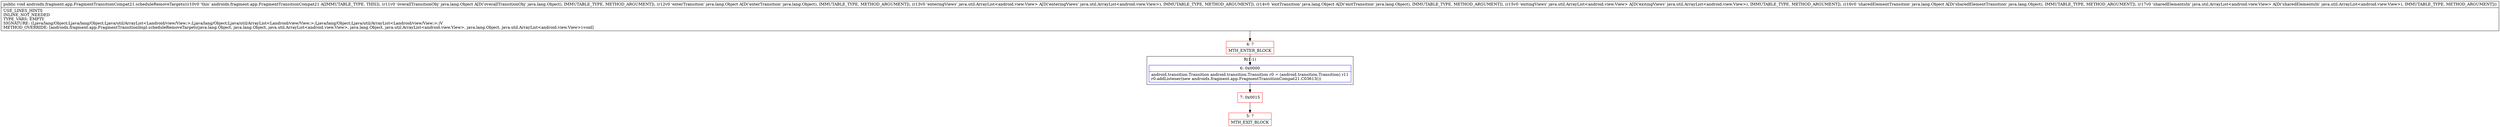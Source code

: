 digraph "CFG forandroidx.fragment.app.FragmentTransitionCompat21.scheduleRemoveTargets(Ljava\/lang\/Object;Ljava\/lang\/Object;Ljava\/util\/ArrayList;Ljava\/lang\/Object;Ljava\/util\/ArrayList;Ljava\/lang\/Object;Ljava\/util\/ArrayList;)V" {
subgraph cluster_Region_1479018835 {
label = "R(1:1)";
node [shape=record,color=blue];
Node_6 [shape=record,label="{6\:\ 0x0000|android.transition.Transition android.transition.Transition r0 = (android.transition.Transition) r11\lr0.addListener(new androidx.fragment.app.FragmentTransitionCompat21.C03613())\l}"];
}
Node_4 [shape=record,color=red,label="{4\:\ ?|MTH_ENTER_BLOCK\l}"];
Node_7 [shape=record,color=red,label="{7\:\ 0x0015}"];
Node_5 [shape=record,color=red,label="{5\:\ ?|MTH_EXIT_BLOCK\l}"];
MethodNode[shape=record,label="{public void androidx.fragment.app.FragmentTransitionCompat21.scheduleRemoveTargets((r10v0 'this' androidx.fragment.app.FragmentTransitionCompat21 A[IMMUTABLE_TYPE, THIS]), (r11v0 'overallTransitionObj' java.lang.Object A[D('overallTransitionObj' java.lang.Object), IMMUTABLE_TYPE, METHOD_ARGUMENT]), (r12v0 'enterTransition' java.lang.Object A[D('enterTransition' java.lang.Object), IMMUTABLE_TYPE, METHOD_ARGUMENT]), (r13v0 'enteringViews' java.util.ArrayList\<android.view.View\> A[D('enteringViews' java.util.ArrayList\<android.view.View\>), IMMUTABLE_TYPE, METHOD_ARGUMENT]), (r14v0 'exitTransition' java.lang.Object A[D('exitTransition' java.lang.Object), IMMUTABLE_TYPE, METHOD_ARGUMENT]), (r15v0 'exitingViews' java.util.ArrayList\<android.view.View\> A[D('exitingViews' java.util.ArrayList\<android.view.View\>), IMMUTABLE_TYPE, METHOD_ARGUMENT]), (r16v0 'sharedElementTransition' java.lang.Object A[D('sharedElementTransition' java.lang.Object), IMMUTABLE_TYPE, METHOD_ARGUMENT]), (r17v0 'sharedElementsIn' java.util.ArrayList\<android.view.View\> A[D('sharedElementsIn' java.util.ArrayList\<android.view.View\>), IMMUTABLE_TYPE, METHOD_ARGUMENT]))  | USE_LINES_HINTS\lINLINE_NOT_NEEDED\lTYPE_VARS: EMPTY\lSIGNATURE: (Ljava\/lang\/Object;Ljava\/lang\/Object;Ljava\/util\/ArrayList\<Landroid\/view\/View;\>;Ljava\/lang\/Object;Ljava\/util\/ArrayList\<Landroid\/view\/View;\>;Ljava\/lang\/Object;Ljava\/util\/ArrayList\<Landroid\/view\/View;\>;)V\lMETHOD_OVERRIDE: [androidx.fragment.app.FragmentTransitionImpl.scheduleRemoveTargets(java.lang.Object, java.lang.Object, java.util.ArrayList\<android.view.View\>, java.lang.Object, java.util.ArrayList\<android.view.View\>, java.lang.Object, java.util.ArrayList\<android.view.View\>):void]\l}"];
MethodNode -> Node_4;Node_6 -> Node_7;
Node_4 -> Node_6;
Node_7 -> Node_5;
}

